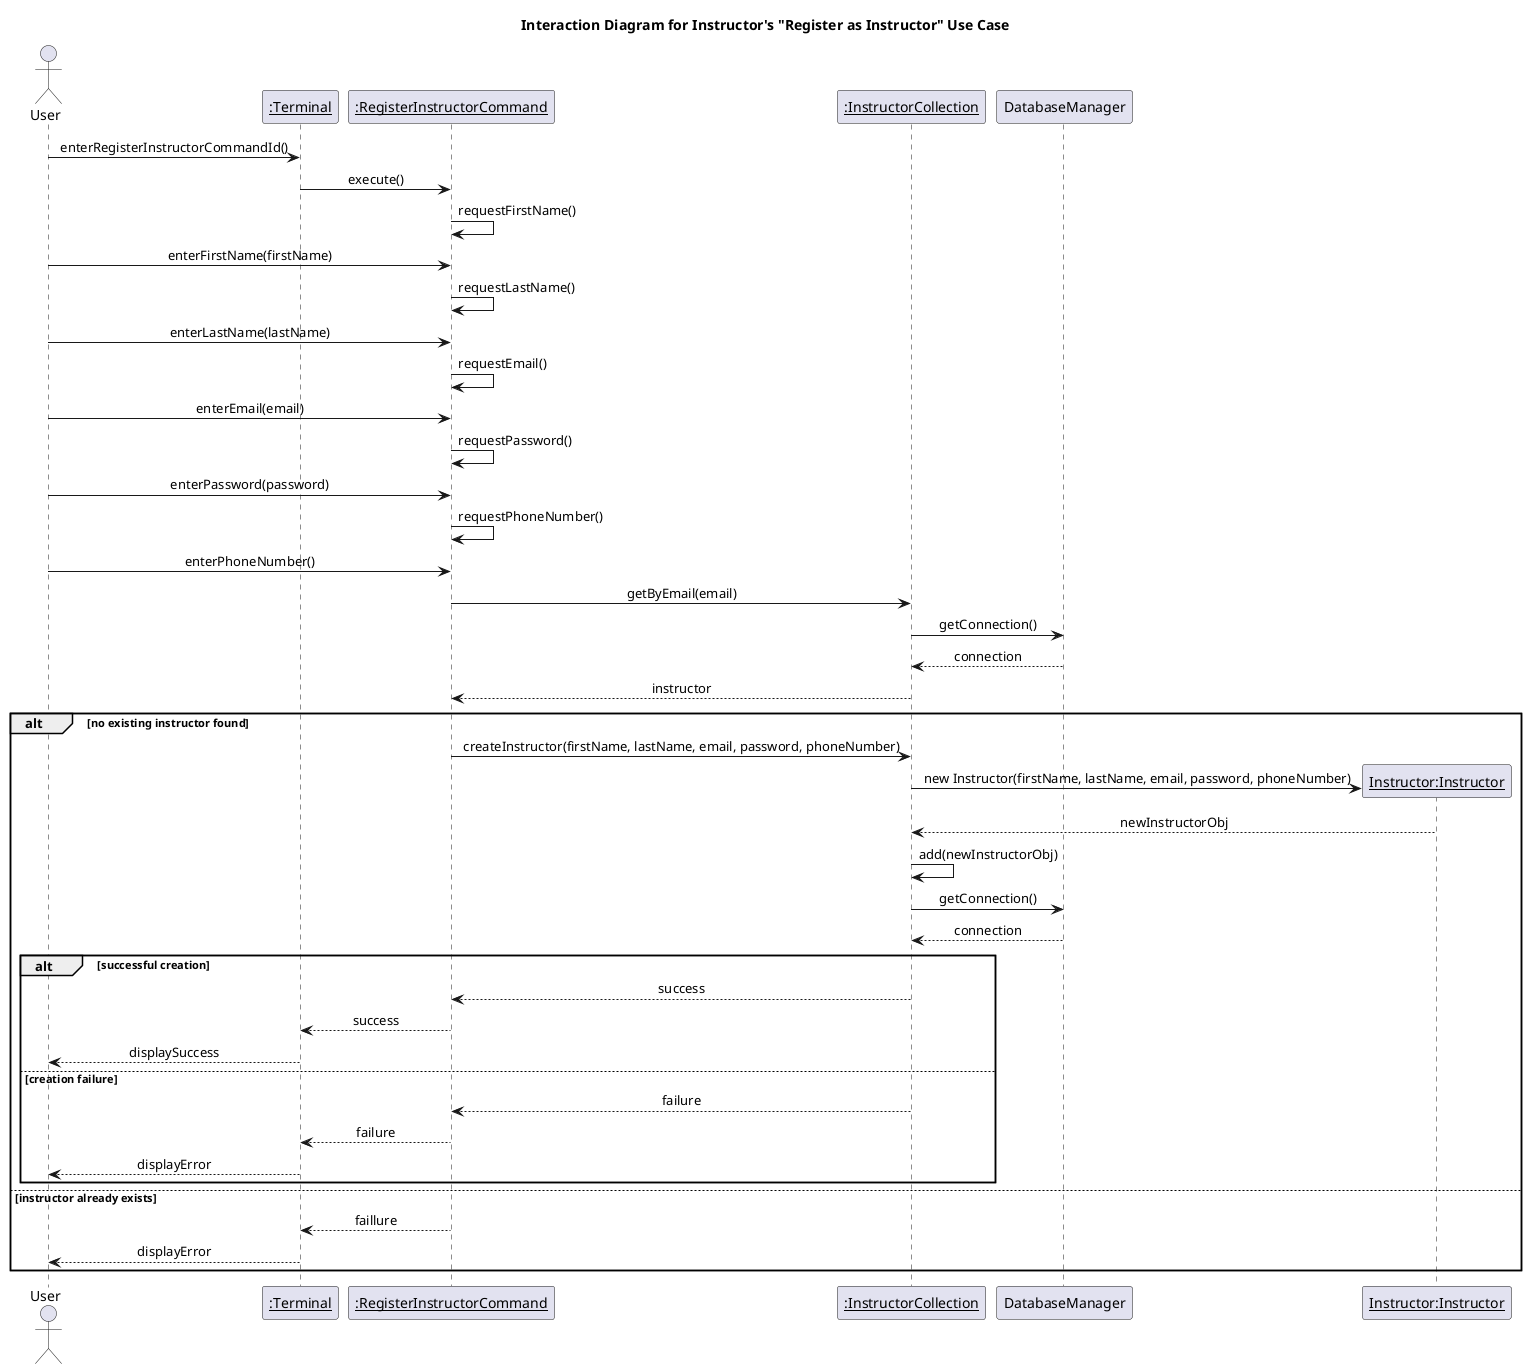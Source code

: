 @startuml Interaction Diagram for Instructor's "Register as Instructor" Use Case
title Interaction Diagram for Instructor's "Register as Instructor" Use Case
skinparam sequenceMessageAlignment center

actor "User" as user
participant "<u>:Terminal" as terminal
participant "<u>:RegisterInstructorCommand" as command
participant "<u>:InstructorCollection" as instructorCollection
participant "DatabaseManager" as databaseManager
participant "<u>Instructor:Instructor" as newInstructorObj

user -> terminal : enterRegisterInstructorCommandId()
terminal -> command : execute()
command -> command : requestFirstName()
user -> command : enterFirstName(firstName)
command -> command : requestLastName()
user -> command : enterLastName(lastName)
command -> command : requestEmail()
user -> command : enterEmail(email)
command -> command : requestPassword()
user -> command : enterPassword(password)
command -> command : requestPhoneNumber()
user -> command : enterPhoneNumber()

command -> instructorCollection : getByEmail(email)
instructorCollection -> databaseManager : getConnection()
databaseManager --> instructorCollection : connection
instructorCollection --> command : instructor

alt no existing instructor found
    command -> instructorCollection : createInstructor(firstName, lastName, email, password, phoneNumber)
    instructorCollection -> newInstructorObj ** : new Instructor(firstName, lastName, email, password, phoneNumber)
    newInstructorObj --> instructorCollection : newInstructorObj
    instructorCollection -> instructorCollection : add(newInstructorObj)
    instructorCollection -> databaseManager : getConnection()
    databaseManager --> instructorCollection : connection
    alt successful creation
        instructorCollection --> command : success
        command --> terminal : success
        terminal --> user : displaySuccess
    else creation failure
        instructorCollection --> command : failure
        command --> terminal : failure
        terminal --> user : displayError
    end
else instructor already exists
    command --> terminal : faillure
    terminal --> user : displayError
end
@enduml
